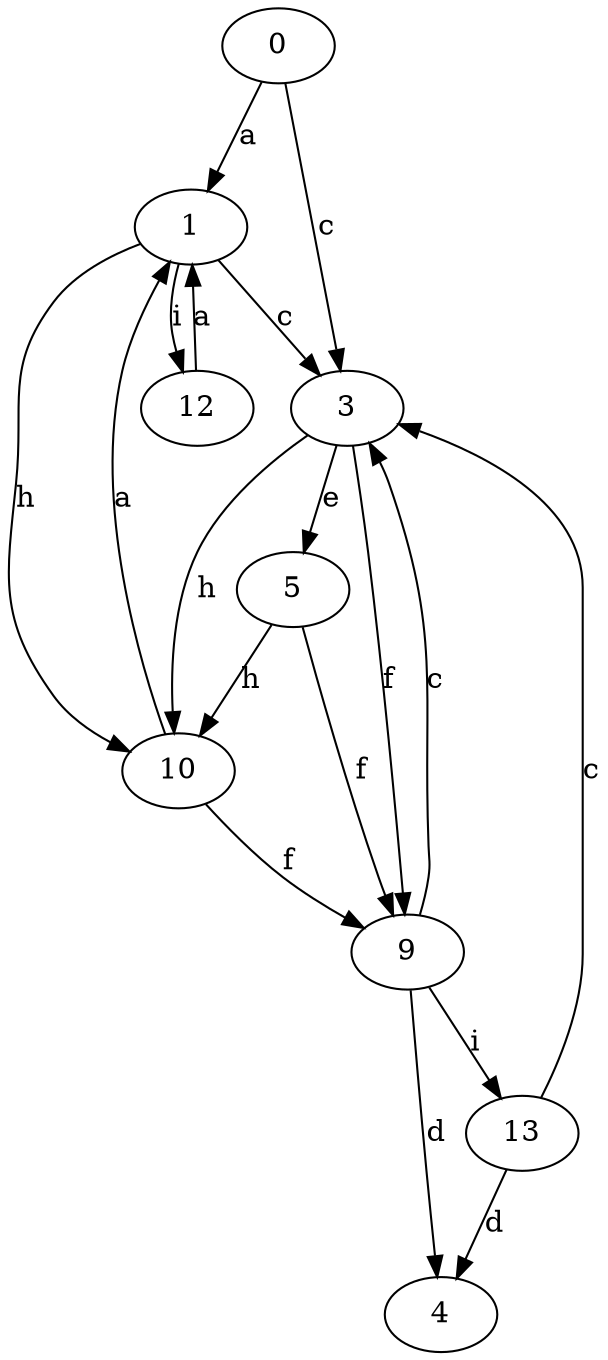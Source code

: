 strict digraph  {
0;
1;
3;
4;
5;
9;
10;
12;
13;
0 -> 1  [label=a];
0 -> 3  [label=c];
1 -> 3  [label=c];
1 -> 10  [label=h];
1 -> 12  [label=i];
3 -> 5  [label=e];
3 -> 9  [label=f];
3 -> 10  [label=h];
5 -> 9  [label=f];
5 -> 10  [label=h];
9 -> 3  [label=c];
9 -> 4  [label=d];
9 -> 13  [label=i];
10 -> 1  [label=a];
10 -> 9  [label=f];
12 -> 1  [label=a];
13 -> 3  [label=c];
13 -> 4  [label=d];
}
